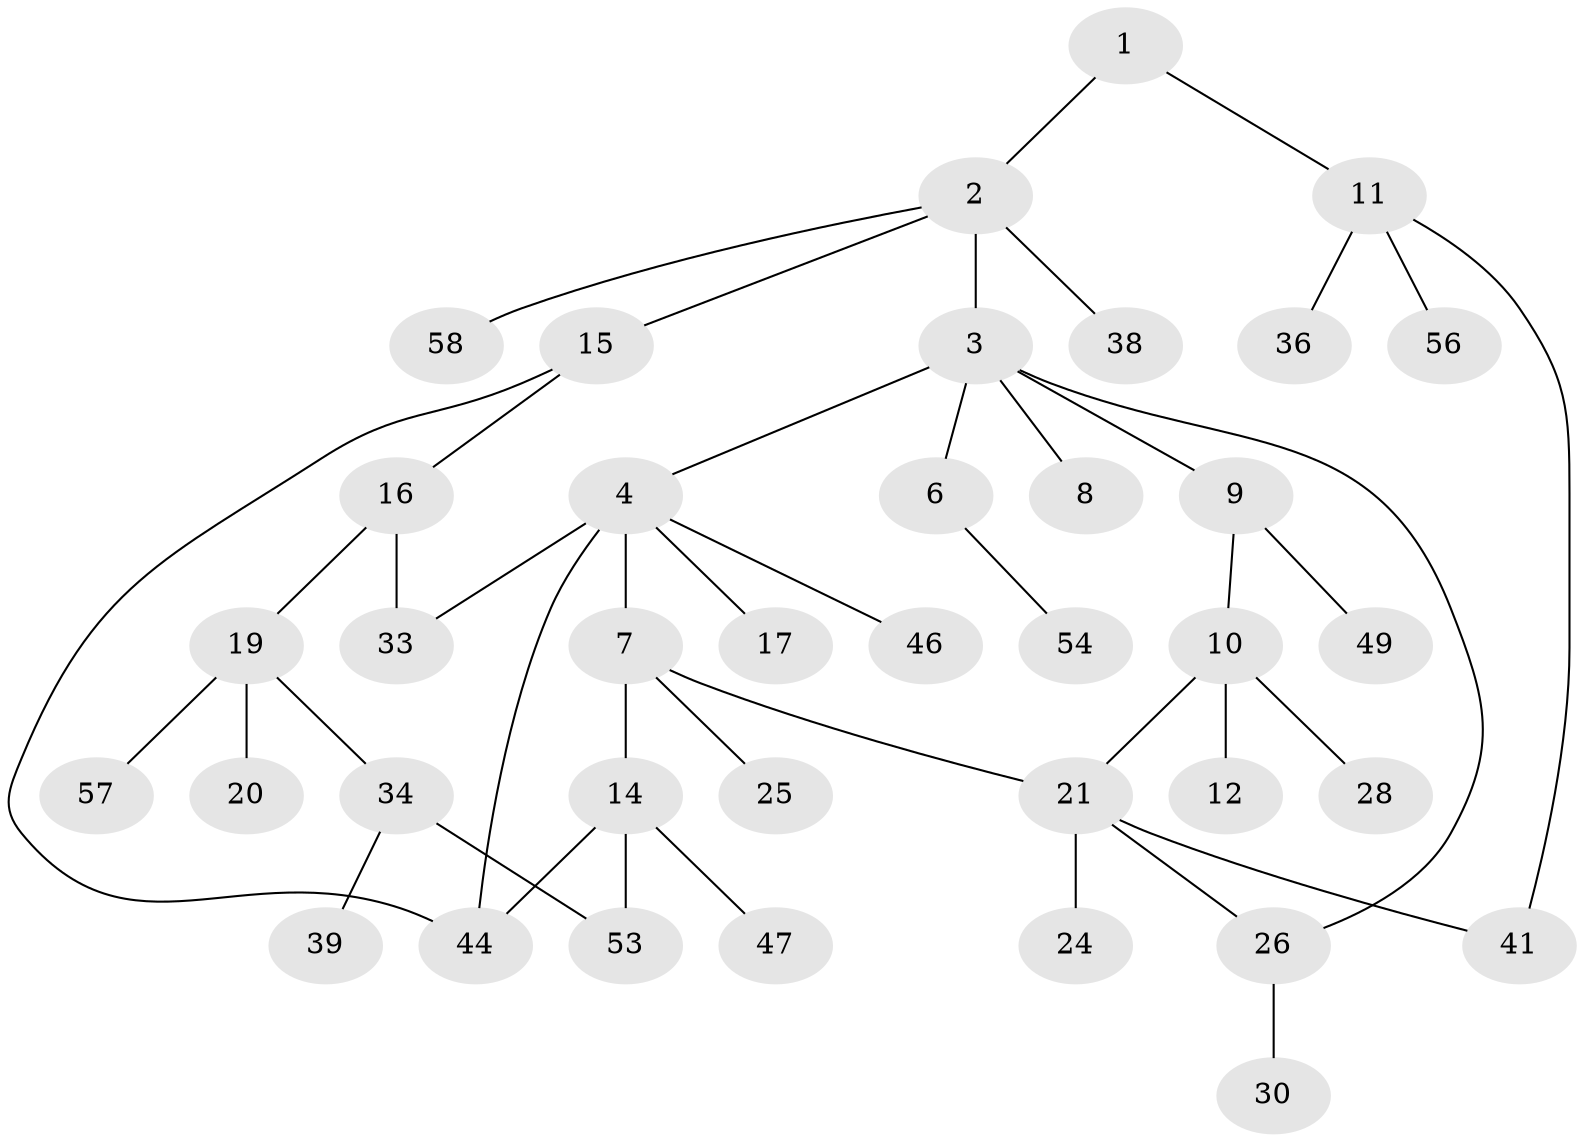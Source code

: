 // original degree distribution, {2: 0.25862068965517243, 6: 0.034482758620689655, 4: 0.1206896551724138, 5: 0.05172413793103448, 3: 0.15517241379310345, 1: 0.3793103448275862}
// Generated by graph-tools (version 1.1) at 2025/10/02/27/25 16:10:56]
// undirected, 38 vertices, 44 edges
graph export_dot {
graph [start="1"]
  node [color=gray90,style=filled];
  1;
  2 [super="+52"];
  3 [super="+18"];
  4 [super="+5"];
  6 [super="+42"];
  7 [super="+13"];
  8;
  9 [super="+31"];
  10 [super="+23"];
  11 [super="+35"];
  12;
  14 [super="+27"];
  15;
  16 [super="+43"];
  17 [super="+40"];
  19 [super="+32"];
  20;
  21 [super="+22"];
  24 [super="+45"];
  25 [super="+29"];
  26 [super="+48"];
  28;
  30;
  33;
  34 [super="+37"];
  36;
  38;
  39;
  41;
  44 [super="+50"];
  46;
  47;
  49 [super="+51"];
  53 [super="+55"];
  54;
  56;
  57;
  58;
  1 -- 2;
  1 -- 11;
  2 -- 3;
  2 -- 15;
  2 -- 38;
  2 -- 58;
  3 -- 4;
  3 -- 6;
  3 -- 8;
  3 -- 9;
  3 -- 26;
  4 -- 46;
  4 -- 44;
  4 -- 17;
  4 -- 7 [weight=2];
  4 -- 33;
  6 -- 54;
  7 -- 25;
  7 -- 14;
  7 -- 21;
  9 -- 10;
  9 -- 49;
  10 -- 12;
  10 -- 21 [weight=2];
  10 -- 28;
  11 -- 56;
  11 -- 41;
  11 -- 36;
  14 -- 47;
  14 -- 53 [weight=2];
  14 -- 44;
  15 -- 16;
  15 -- 44;
  16 -- 19;
  16 -- 33;
  19 -- 20;
  19 -- 57;
  19 -- 34;
  21 -- 41;
  21 -- 26;
  21 -- 24;
  26 -- 30;
  34 -- 39;
  34 -- 53;
}
